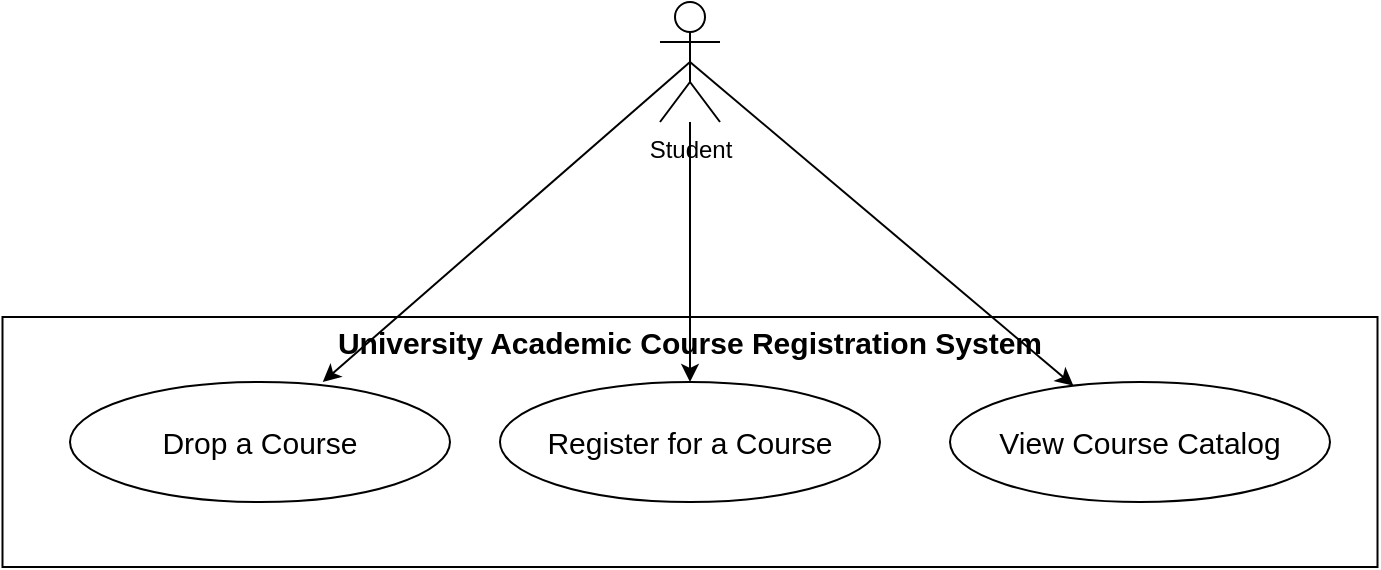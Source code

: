 <mxfile>
    <diagram id="kUB-aV0VGRh5jfbDrgEK" name="Page-1">
        <mxGraphModel dx="746" dy="576" grid="1" gridSize="10" guides="1" tooltips="1" connect="1" arrows="1" fold="1" page="1" pageScale="1" pageWidth="850" pageHeight="1100" math="0" shadow="0">
            <root>
                <mxCell id="0"/>
                <mxCell id="1" parent="0"/>
                <object label="Student" id="4">
                    <mxCell style="shape=umlActor;verticalLabelPosition=bottom;verticalAlign=top;html=1;" vertex="1" parent="1">
                        <mxGeometry x="385" y="90" width="30" height="60" as="geometry"/>
                    </mxCell>
                </object>
                <mxCell id="5" value="" style="rounded=0;whiteSpace=wrap;html=1;" vertex="1" parent="1">
                    <mxGeometry x="56.25" y="247.5" width="687.5" height="125" as="geometry"/>
                </mxCell>
                <mxCell id="9" value="" style="ellipse;whiteSpace=wrap;html=1;" vertex="1" parent="1">
                    <mxGeometry x="305" y="280" width="190" height="60" as="geometry"/>
                </mxCell>
                <mxCell id="15" style="edgeStyle=none;html=1;exitX=0.5;exitY=0.5;exitDx=0;exitDy=0;exitPerimeter=0;entryX=0.665;entryY=0;entryDx=0;entryDy=0;entryPerimeter=0;" edge="1" parent="1" source="4" target="22">
                    <mxGeometry relative="1" as="geometry">
                        <mxPoint x="215.091" y="283.408" as="targetPoint"/>
                    </mxGeometry>
                </mxCell>
                <mxCell id="14" style="edgeStyle=none;html=1;exitX=0.5;exitY=0.5;exitDx=0;exitDy=0;exitPerimeter=0;" edge="1" parent="1" source="4" target="21">
                    <mxGeometry relative="1" as="geometry">
                        <mxPoint x="583.474" y="282.14" as="targetPoint"/>
                    </mxGeometry>
                </mxCell>
                <mxCell id="16" value="" style="edgeStyle=none;html=1;" edge="1" parent="1" source="4" target="9">
                    <mxGeometry relative="1" as="geometry"/>
                </mxCell>
                <mxCell id="17" value="University Academic Course Registration System" style="text;html=1;strokeColor=none;fillColor=none;align=center;verticalAlign=middle;whiteSpace=wrap;rounded=0;fontStyle=1;fontSize=15;" vertex="1" parent="1">
                    <mxGeometry x="165" y="230" width="470" height="60" as="geometry"/>
                </mxCell>
                <mxCell id="19" value="Register for a Course" style="text;html=1;strokeColor=none;fillColor=none;align=center;verticalAlign=middle;whiteSpace=wrap;rounded=0;fontSize=15;" vertex="1" parent="1">
                    <mxGeometry x="315" y="295" width="170" height="30" as="geometry"/>
                </mxCell>
                <mxCell id="21" value="" style="ellipse;whiteSpace=wrap;html=1;" vertex="1" parent="1">
                    <mxGeometry x="530" y="280" width="190" height="60" as="geometry"/>
                </mxCell>
                <mxCell id="20" value="View Course Catalog" style="text;html=1;strokeColor=none;fillColor=none;align=center;verticalAlign=middle;whiteSpace=wrap;rounded=0;fontSize=15;" vertex="1" parent="1">
                    <mxGeometry x="545" y="295" width="160" height="30" as="geometry"/>
                </mxCell>
                <mxCell id="22" value="" style="ellipse;whiteSpace=wrap;html=1;" vertex="1" parent="1">
                    <mxGeometry x="90" y="280" width="190" height="60" as="geometry"/>
                </mxCell>
                <mxCell id="18" value="Drop a Course" style="text;html=1;strokeColor=none;fillColor=none;align=center;verticalAlign=middle;whiteSpace=wrap;rounded=0;fontSize=15;" vertex="1" parent="1">
                    <mxGeometry x="130" y="295" width="110" height="30" as="geometry"/>
                </mxCell>
            </root>
        </mxGraphModel>
    </diagram>
</mxfile>